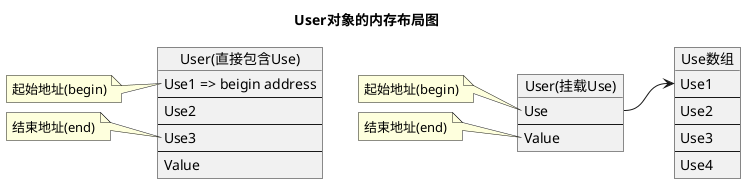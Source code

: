 @startuml

title "User对象的内存布局图"
top to bottom direction

object "User(直接包含Use)" as user1 {
  Use1 => beigin address
  --
  Use2
  --
  Use3
  --
  Value
}

note left of user1::Use1
  起始地址(begin)
end note

note left of user1::Use3
  结束地址(end)
end note

together {

object "User(挂载Use)" as user2 {
  Use
  --
  Value
}

note left of user2::Use
  起始地址(begin)
end note

note left of user2::Value
  结束地址(end)
end note


object "Use数组" as use_array {
  Use1
  --
  Use2
  --
  Use3
  --
  Use4
}

}


user2::Use        ->      use_array::Use1






@enduml